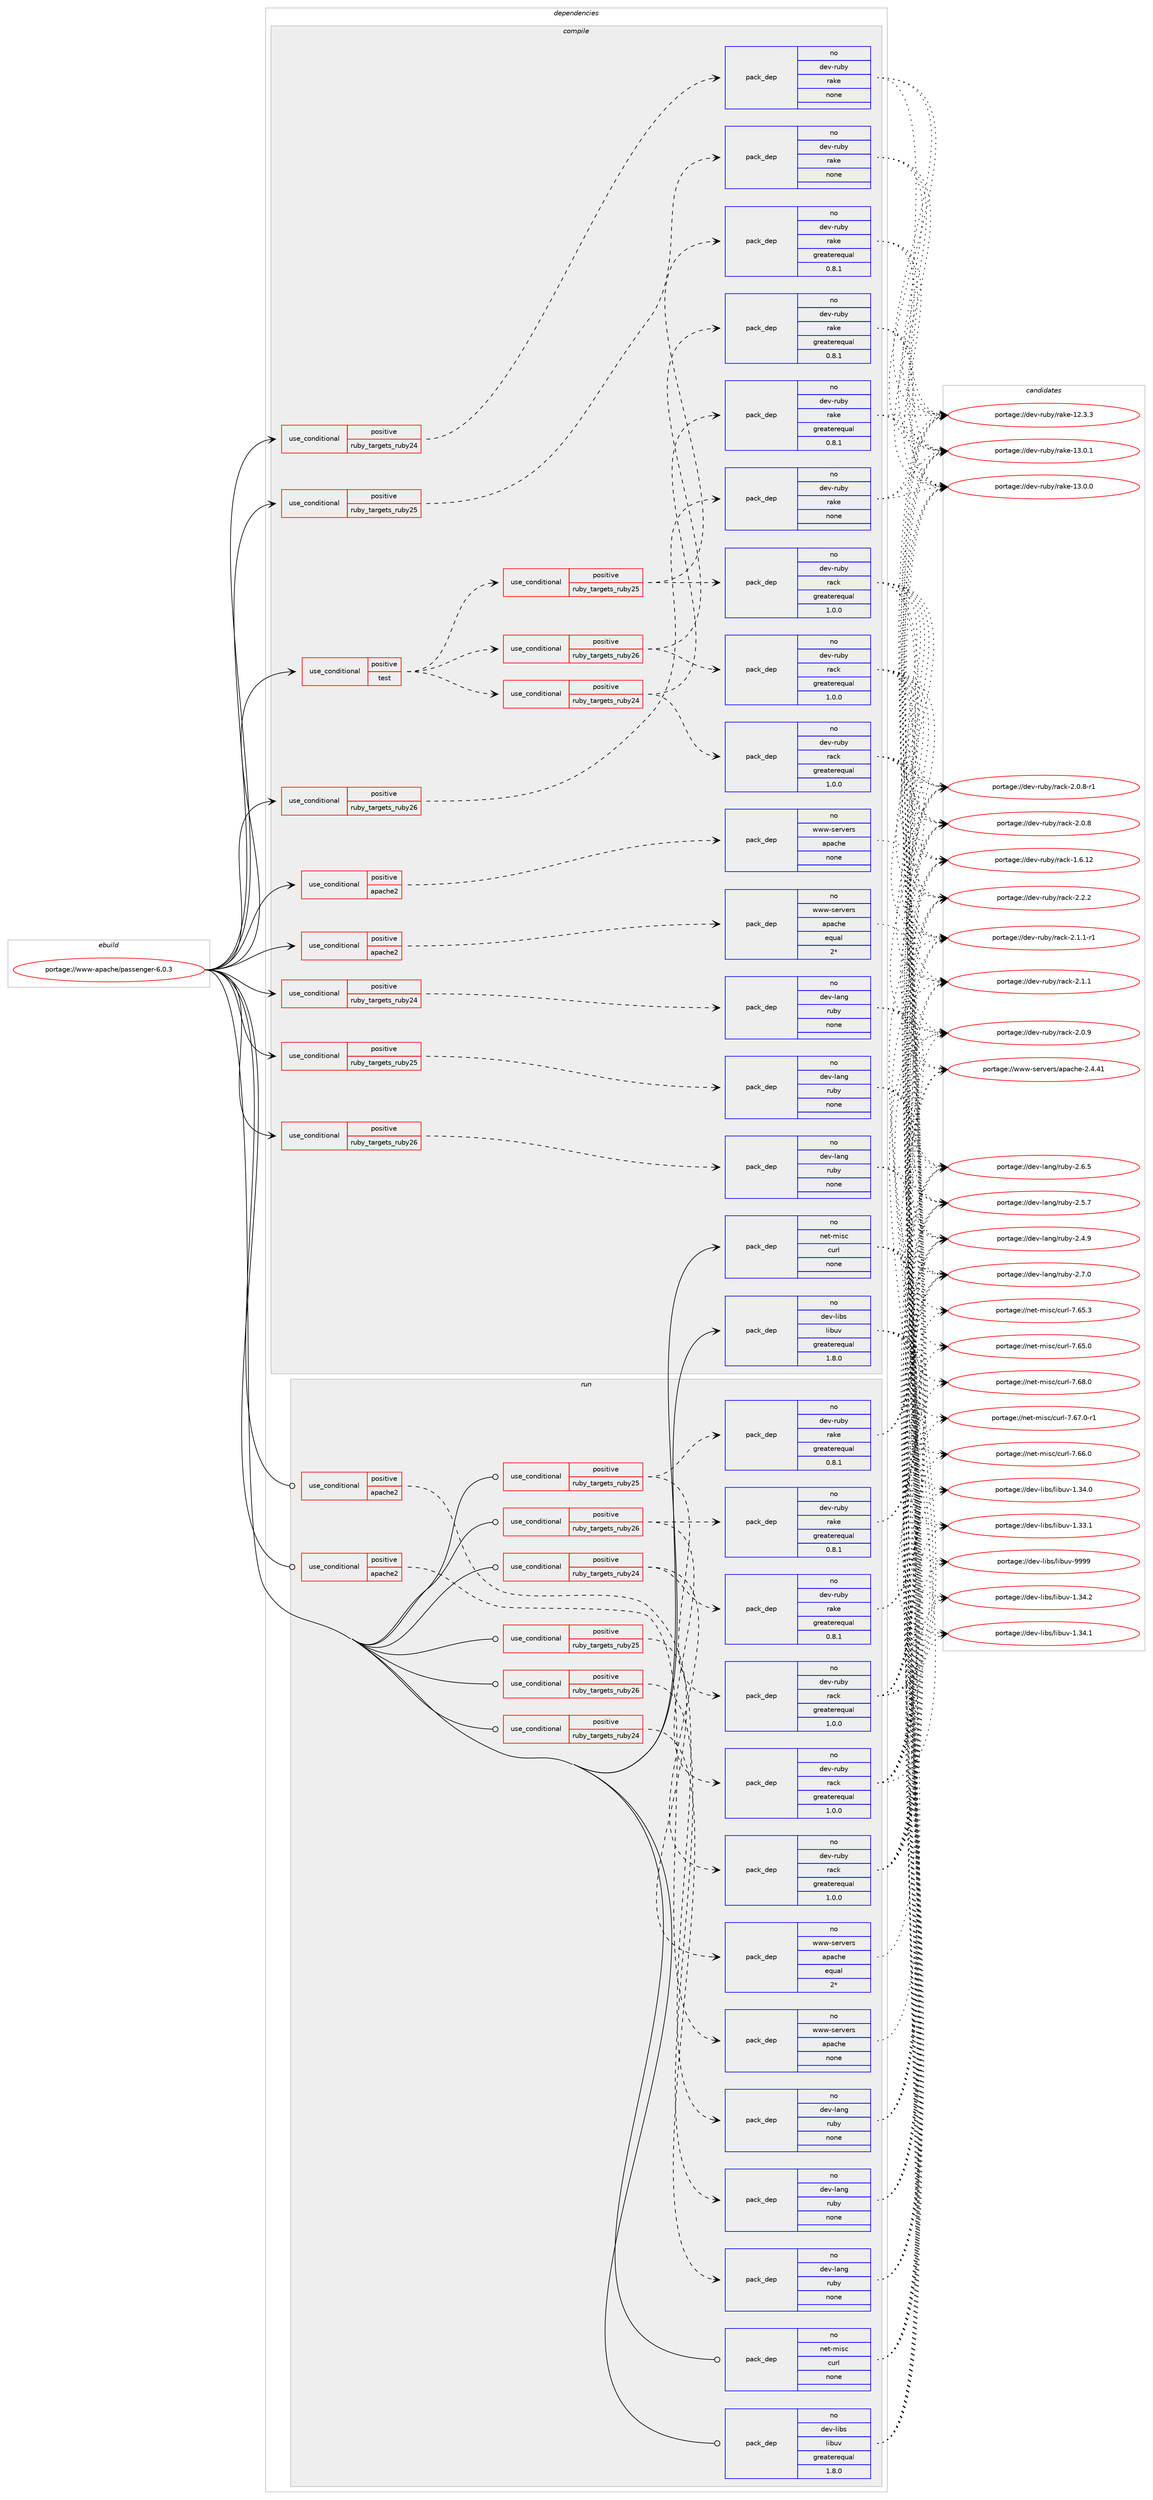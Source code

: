 digraph prolog {

# *************
# Graph options
# *************

newrank=true;
concentrate=true;
compound=true;
graph [rankdir=LR,fontname=Helvetica,fontsize=10,ranksep=1.5];#, ranksep=2.5, nodesep=0.2];
edge  [arrowhead=vee];
node  [fontname=Helvetica,fontsize=10];

# **********
# The ebuild
# **********

subgraph cluster_leftcol {
color=gray;
rank=same;
label=<<i>ebuild</i>>;
id [label="portage://www-apache/passenger-6.0.3", color=red, width=4, href="../www-apache/passenger-6.0.3.svg"];
}

# ****************
# The dependencies
# ****************

subgraph cluster_midcol {
color=gray;
label=<<i>dependencies</i>>;
subgraph cluster_compile {
fillcolor="#eeeeee";
style=filled;
label=<<i>compile</i>>;
subgraph cond6388 {
dependency35432 [label=<<TABLE BORDER="0" CELLBORDER="1" CELLSPACING="0" CELLPADDING="4"><TR><TD ROWSPAN="3" CELLPADDING="10">use_conditional</TD></TR><TR><TD>positive</TD></TR><TR><TD>apache2</TD></TR></TABLE>>, shape=none, color=red];
subgraph pack28385 {
dependency35433 [label=<<TABLE BORDER="0" CELLBORDER="1" CELLSPACING="0" CELLPADDING="4" WIDTH="220"><TR><TD ROWSPAN="6" CELLPADDING="30">pack_dep</TD></TR><TR><TD WIDTH="110">no</TD></TR><TR><TD>www-servers</TD></TR><TR><TD>apache</TD></TR><TR><TD>equal</TD></TR><TR><TD>2*</TD></TR></TABLE>>, shape=none, color=blue];
}
dependency35432:e -> dependency35433:w [weight=20,style="dashed",arrowhead="vee"];
}
id:e -> dependency35432:w [weight=20,style="solid",arrowhead="vee"];
subgraph cond6389 {
dependency35434 [label=<<TABLE BORDER="0" CELLBORDER="1" CELLSPACING="0" CELLPADDING="4"><TR><TD ROWSPAN="3" CELLPADDING="10">use_conditional</TD></TR><TR><TD>positive</TD></TR><TR><TD>apache2</TD></TR></TABLE>>, shape=none, color=red];
subgraph pack28386 {
dependency35435 [label=<<TABLE BORDER="0" CELLBORDER="1" CELLSPACING="0" CELLPADDING="4" WIDTH="220"><TR><TD ROWSPAN="6" CELLPADDING="30">pack_dep</TD></TR><TR><TD WIDTH="110">no</TD></TR><TR><TD>www-servers</TD></TR><TR><TD>apache</TD></TR><TR><TD>none</TD></TR><TR><TD></TD></TR></TABLE>>, shape=none, color=blue];
}
dependency35434:e -> dependency35435:w [weight=20,style="dashed",arrowhead="vee"];
}
id:e -> dependency35434:w [weight=20,style="solid",arrowhead="vee"];
subgraph cond6390 {
dependency35436 [label=<<TABLE BORDER="0" CELLBORDER="1" CELLSPACING="0" CELLPADDING="4"><TR><TD ROWSPAN="3" CELLPADDING="10">use_conditional</TD></TR><TR><TD>positive</TD></TR><TR><TD>ruby_targets_ruby24</TD></TR></TABLE>>, shape=none, color=red];
subgraph pack28387 {
dependency35437 [label=<<TABLE BORDER="0" CELLBORDER="1" CELLSPACING="0" CELLPADDING="4" WIDTH="220"><TR><TD ROWSPAN="6" CELLPADDING="30">pack_dep</TD></TR><TR><TD WIDTH="110">no</TD></TR><TR><TD>dev-lang</TD></TR><TR><TD>ruby</TD></TR><TR><TD>none</TD></TR><TR><TD></TD></TR></TABLE>>, shape=none, color=blue];
}
dependency35436:e -> dependency35437:w [weight=20,style="dashed",arrowhead="vee"];
}
id:e -> dependency35436:w [weight=20,style="solid",arrowhead="vee"];
subgraph cond6391 {
dependency35438 [label=<<TABLE BORDER="0" CELLBORDER="1" CELLSPACING="0" CELLPADDING="4"><TR><TD ROWSPAN="3" CELLPADDING="10">use_conditional</TD></TR><TR><TD>positive</TD></TR><TR><TD>ruby_targets_ruby24</TD></TR></TABLE>>, shape=none, color=red];
subgraph pack28388 {
dependency35439 [label=<<TABLE BORDER="0" CELLBORDER="1" CELLSPACING="0" CELLPADDING="4" WIDTH="220"><TR><TD ROWSPAN="6" CELLPADDING="30">pack_dep</TD></TR><TR><TD WIDTH="110">no</TD></TR><TR><TD>dev-ruby</TD></TR><TR><TD>rake</TD></TR><TR><TD>none</TD></TR><TR><TD></TD></TR></TABLE>>, shape=none, color=blue];
}
dependency35438:e -> dependency35439:w [weight=20,style="dashed",arrowhead="vee"];
}
id:e -> dependency35438:w [weight=20,style="solid",arrowhead="vee"];
subgraph cond6392 {
dependency35440 [label=<<TABLE BORDER="0" CELLBORDER="1" CELLSPACING="0" CELLPADDING="4"><TR><TD ROWSPAN="3" CELLPADDING="10">use_conditional</TD></TR><TR><TD>positive</TD></TR><TR><TD>ruby_targets_ruby25</TD></TR></TABLE>>, shape=none, color=red];
subgraph pack28389 {
dependency35441 [label=<<TABLE BORDER="0" CELLBORDER="1" CELLSPACING="0" CELLPADDING="4" WIDTH="220"><TR><TD ROWSPAN="6" CELLPADDING="30">pack_dep</TD></TR><TR><TD WIDTH="110">no</TD></TR><TR><TD>dev-lang</TD></TR><TR><TD>ruby</TD></TR><TR><TD>none</TD></TR><TR><TD></TD></TR></TABLE>>, shape=none, color=blue];
}
dependency35440:e -> dependency35441:w [weight=20,style="dashed",arrowhead="vee"];
}
id:e -> dependency35440:w [weight=20,style="solid",arrowhead="vee"];
subgraph cond6393 {
dependency35442 [label=<<TABLE BORDER="0" CELLBORDER="1" CELLSPACING="0" CELLPADDING="4"><TR><TD ROWSPAN="3" CELLPADDING="10">use_conditional</TD></TR><TR><TD>positive</TD></TR><TR><TD>ruby_targets_ruby25</TD></TR></TABLE>>, shape=none, color=red];
subgraph pack28390 {
dependency35443 [label=<<TABLE BORDER="0" CELLBORDER="1" CELLSPACING="0" CELLPADDING="4" WIDTH="220"><TR><TD ROWSPAN="6" CELLPADDING="30">pack_dep</TD></TR><TR><TD WIDTH="110">no</TD></TR><TR><TD>dev-ruby</TD></TR><TR><TD>rake</TD></TR><TR><TD>none</TD></TR><TR><TD></TD></TR></TABLE>>, shape=none, color=blue];
}
dependency35442:e -> dependency35443:w [weight=20,style="dashed",arrowhead="vee"];
}
id:e -> dependency35442:w [weight=20,style="solid",arrowhead="vee"];
subgraph cond6394 {
dependency35444 [label=<<TABLE BORDER="0" CELLBORDER="1" CELLSPACING="0" CELLPADDING="4"><TR><TD ROWSPAN="3" CELLPADDING="10">use_conditional</TD></TR><TR><TD>positive</TD></TR><TR><TD>ruby_targets_ruby26</TD></TR></TABLE>>, shape=none, color=red];
subgraph pack28391 {
dependency35445 [label=<<TABLE BORDER="0" CELLBORDER="1" CELLSPACING="0" CELLPADDING="4" WIDTH="220"><TR><TD ROWSPAN="6" CELLPADDING="30">pack_dep</TD></TR><TR><TD WIDTH="110">no</TD></TR><TR><TD>dev-lang</TD></TR><TR><TD>ruby</TD></TR><TR><TD>none</TD></TR><TR><TD></TD></TR></TABLE>>, shape=none, color=blue];
}
dependency35444:e -> dependency35445:w [weight=20,style="dashed",arrowhead="vee"];
}
id:e -> dependency35444:w [weight=20,style="solid",arrowhead="vee"];
subgraph cond6395 {
dependency35446 [label=<<TABLE BORDER="0" CELLBORDER="1" CELLSPACING="0" CELLPADDING="4"><TR><TD ROWSPAN="3" CELLPADDING="10">use_conditional</TD></TR><TR><TD>positive</TD></TR><TR><TD>ruby_targets_ruby26</TD></TR></TABLE>>, shape=none, color=red];
subgraph pack28392 {
dependency35447 [label=<<TABLE BORDER="0" CELLBORDER="1" CELLSPACING="0" CELLPADDING="4" WIDTH="220"><TR><TD ROWSPAN="6" CELLPADDING="30">pack_dep</TD></TR><TR><TD WIDTH="110">no</TD></TR><TR><TD>dev-ruby</TD></TR><TR><TD>rake</TD></TR><TR><TD>none</TD></TR><TR><TD></TD></TR></TABLE>>, shape=none, color=blue];
}
dependency35446:e -> dependency35447:w [weight=20,style="dashed",arrowhead="vee"];
}
id:e -> dependency35446:w [weight=20,style="solid",arrowhead="vee"];
subgraph cond6396 {
dependency35448 [label=<<TABLE BORDER="0" CELLBORDER="1" CELLSPACING="0" CELLPADDING="4"><TR><TD ROWSPAN="3" CELLPADDING="10">use_conditional</TD></TR><TR><TD>positive</TD></TR><TR><TD>test</TD></TR></TABLE>>, shape=none, color=red];
subgraph cond6397 {
dependency35449 [label=<<TABLE BORDER="0" CELLBORDER="1" CELLSPACING="0" CELLPADDING="4"><TR><TD ROWSPAN="3" CELLPADDING="10">use_conditional</TD></TR><TR><TD>positive</TD></TR><TR><TD>ruby_targets_ruby24</TD></TR></TABLE>>, shape=none, color=red];
subgraph pack28393 {
dependency35450 [label=<<TABLE BORDER="0" CELLBORDER="1" CELLSPACING="0" CELLPADDING="4" WIDTH="220"><TR><TD ROWSPAN="6" CELLPADDING="30">pack_dep</TD></TR><TR><TD WIDTH="110">no</TD></TR><TR><TD>dev-ruby</TD></TR><TR><TD>rack</TD></TR><TR><TD>greaterequal</TD></TR><TR><TD>1.0.0</TD></TR></TABLE>>, shape=none, color=blue];
}
dependency35449:e -> dependency35450:w [weight=20,style="dashed",arrowhead="vee"];
subgraph pack28394 {
dependency35451 [label=<<TABLE BORDER="0" CELLBORDER="1" CELLSPACING="0" CELLPADDING="4" WIDTH="220"><TR><TD ROWSPAN="6" CELLPADDING="30">pack_dep</TD></TR><TR><TD WIDTH="110">no</TD></TR><TR><TD>dev-ruby</TD></TR><TR><TD>rake</TD></TR><TR><TD>greaterequal</TD></TR><TR><TD>0.8.1</TD></TR></TABLE>>, shape=none, color=blue];
}
dependency35449:e -> dependency35451:w [weight=20,style="dashed",arrowhead="vee"];
}
dependency35448:e -> dependency35449:w [weight=20,style="dashed",arrowhead="vee"];
subgraph cond6398 {
dependency35452 [label=<<TABLE BORDER="0" CELLBORDER="1" CELLSPACING="0" CELLPADDING="4"><TR><TD ROWSPAN="3" CELLPADDING="10">use_conditional</TD></TR><TR><TD>positive</TD></TR><TR><TD>ruby_targets_ruby25</TD></TR></TABLE>>, shape=none, color=red];
subgraph pack28395 {
dependency35453 [label=<<TABLE BORDER="0" CELLBORDER="1" CELLSPACING="0" CELLPADDING="4" WIDTH="220"><TR><TD ROWSPAN="6" CELLPADDING="30">pack_dep</TD></TR><TR><TD WIDTH="110">no</TD></TR><TR><TD>dev-ruby</TD></TR><TR><TD>rack</TD></TR><TR><TD>greaterequal</TD></TR><TR><TD>1.0.0</TD></TR></TABLE>>, shape=none, color=blue];
}
dependency35452:e -> dependency35453:w [weight=20,style="dashed",arrowhead="vee"];
subgraph pack28396 {
dependency35454 [label=<<TABLE BORDER="0" CELLBORDER="1" CELLSPACING="0" CELLPADDING="4" WIDTH="220"><TR><TD ROWSPAN="6" CELLPADDING="30">pack_dep</TD></TR><TR><TD WIDTH="110">no</TD></TR><TR><TD>dev-ruby</TD></TR><TR><TD>rake</TD></TR><TR><TD>greaterequal</TD></TR><TR><TD>0.8.1</TD></TR></TABLE>>, shape=none, color=blue];
}
dependency35452:e -> dependency35454:w [weight=20,style="dashed",arrowhead="vee"];
}
dependency35448:e -> dependency35452:w [weight=20,style="dashed",arrowhead="vee"];
subgraph cond6399 {
dependency35455 [label=<<TABLE BORDER="0" CELLBORDER="1" CELLSPACING="0" CELLPADDING="4"><TR><TD ROWSPAN="3" CELLPADDING="10">use_conditional</TD></TR><TR><TD>positive</TD></TR><TR><TD>ruby_targets_ruby26</TD></TR></TABLE>>, shape=none, color=red];
subgraph pack28397 {
dependency35456 [label=<<TABLE BORDER="0" CELLBORDER="1" CELLSPACING="0" CELLPADDING="4" WIDTH="220"><TR><TD ROWSPAN="6" CELLPADDING="30">pack_dep</TD></TR><TR><TD WIDTH="110">no</TD></TR><TR><TD>dev-ruby</TD></TR><TR><TD>rack</TD></TR><TR><TD>greaterequal</TD></TR><TR><TD>1.0.0</TD></TR></TABLE>>, shape=none, color=blue];
}
dependency35455:e -> dependency35456:w [weight=20,style="dashed",arrowhead="vee"];
subgraph pack28398 {
dependency35457 [label=<<TABLE BORDER="0" CELLBORDER="1" CELLSPACING="0" CELLPADDING="4" WIDTH="220"><TR><TD ROWSPAN="6" CELLPADDING="30">pack_dep</TD></TR><TR><TD WIDTH="110">no</TD></TR><TR><TD>dev-ruby</TD></TR><TR><TD>rake</TD></TR><TR><TD>greaterequal</TD></TR><TR><TD>0.8.1</TD></TR></TABLE>>, shape=none, color=blue];
}
dependency35455:e -> dependency35457:w [weight=20,style="dashed",arrowhead="vee"];
}
dependency35448:e -> dependency35455:w [weight=20,style="dashed",arrowhead="vee"];
}
id:e -> dependency35448:w [weight=20,style="solid",arrowhead="vee"];
subgraph pack28399 {
dependency35458 [label=<<TABLE BORDER="0" CELLBORDER="1" CELLSPACING="0" CELLPADDING="4" WIDTH="220"><TR><TD ROWSPAN="6" CELLPADDING="30">pack_dep</TD></TR><TR><TD WIDTH="110">no</TD></TR><TR><TD>dev-libs</TD></TR><TR><TD>libuv</TD></TR><TR><TD>greaterequal</TD></TR><TR><TD>1.8.0</TD></TR></TABLE>>, shape=none, color=blue];
}
id:e -> dependency35458:w [weight=20,style="solid",arrowhead="vee"];
subgraph pack28400 {
dependency35459 [label=<<TABLE BORDER="0" CELLBORDER="1" CELLSPACING="0" CELLPADDING="4" WIDTH="220"><TR><TD ROWSPAN="6" CELLPADDING="30">pack_dep</TD></TR><TR><TD WIDTH="110">no</TD></TR><TR><TD>net-misc</TD></TR><TR><TD>curl</TD></TR><TR><TD>none</TD></TR><TR><TD></TD></TR></TABLE>>, shape=none, color=blue];
}
id:e -> dependency35459:w [weight=20,style="solid",arrowhead="vee"];
}
subgraph cluster_compileandrun {
fillcolor="#eeeeee";
style=filled;
label=<<i>compile and run</i>>;
}
subgraph cluster_run {
fillcolor="#eeeeee";
style=filled;
label=<<i>run</i>>;
subgraph cond6400 {
dependency35460 [label=<<TABLE BORDER="0" CELLBORDER="1" CELLSPACING="0" CELLPADDING="4"><TR><TD ROWSPAN="3" CELLPADDING="10">use_conditional</TD></TR><TR><TD>positive</TD></TR><TR><TD>apache2</TD></TR></TABLE>>, shape=none, color=red];
subgraph pack28401 {
dependency35461 [label=<<TABLE BORDER="0" CELLBORDER="1" CELLSPACING="0" CELLPADDING="4" WIDTH="220"><TR><TD ROWSPAN="6" CELLPADDING="30">pack_dep</TD></TR><TR><TD WIDTH="110">no</TD></TR><TR><TD>www-servers</TD></TR><TR><TD>apache</TD></TR><TR><TD>equal</TD></TR><TR><TD>2*</TD></TR></TABLE>>, shape=none, color=blue];
}
dependency35460:e -> dependency35461:w [weight=20,style="dashed",arrowhead="vee"];
}
id:e -> dependency35460:w [weight=20,style="solid",arrowhead="odot"];
subgraph cond6401 {
dependency35462 [label=<<TABLE BORDER="0" CELLBORDER="1" CELLSPACING="0" CELLPADDING="4"><TR><TD ROWSPAN="3" CELLPADDING="10">use_conditional</TD></TR><TR><TD>positive</TD></TR><TR><TD>apache2</TD></TR></TABLE>>, shape=none, color=red];
subgraph pack28402 {
dependency35463 [label=<<TABLE BORDER="0" CELLBORDER="1" CELLSPACING="0" CELLPADDING="4" WIDTH="220"><TR><TD ROWSPAN="6" CELLPADDING="30">pack_dep</TD></TR><TR><TD WIDTH="110">no</TD></TR><TR><TD>www-servers</TD></TR><TR><TD>apache</TD></TR><TR><TD>none</TD></TR><TR><TD></TD></TR></TABLE>>, shape=none, color=blue];
}
dependency35462:e -> dependency35463:w [weight=20,style="dashed",arrowhead="vee"];
}
id:e -> dependency35462:w [weight=20,style="solid",arrowhead="odot"];
subgraph cond6402 {
dependency35464 [label=<<TABLE BORDER="0" CELLBORDER="1" CELLSPACING="0" CELLPADDING="4"><TR><TD ROWSPAN="3" CELLPADDING="10">use_conditional</TD></TR><TR><TD>positive</TD></TR><TR><TD>ruby_targets_ruby24</TD></TR></TABLE>>, shape=none, color=red];
subgraph pack28403 {
dependency35465 [label=<<TABLE BORDER="0" CELLBORDER="1" CELLSPACING="0" CELLPADDING="4" WIDTH="220"><TR><TD ROWSPAN="6" CELLPADDING="30">pack_dep</TD></TR><TR><TD WIDTH="110">no</TD></TR><TR><TD>dev-lang</TD></TR><TR><TD>ruby</TD></TR><TR><TD>none</TD></TR><TR><TD></TD></TR></TABLE>>, shape=none, color=blue];
}
dependency35464:e -> dependency35465:w [weight=20,style="dashed",arrowhead="vee"];
}
id:e -> dependency35464:w [weight=20,style="solid",arrowhead="odot"];
subgraph cond6403 {
dependency35466 [label=<<TABLE BORDER="0" CELLBORDER="1" CELLSPACING="0" CELLPADDING="4"><TR><TD ROWSPAN="3" CELLPADDING="10">use_conditional</TD></TR><TR><TD>positive</TD></TR><TR><TD>ruby_targets_ruby24</TD></TR></TABLE>>, shape=none, color=red];
subgraph pack28404 {
dependency35467 [label=<<TABLE BORDER="0" CELLBORDER="1" CELLSPACING="0" CELLPADDING="4" WIDTH="220"><TR><TD ROWSPAN="6" CELLPADDING="30">pack_dep</TD></TR><TR><TD WIDTH="110">no</TD></TR><TR><TD>dev-ruby</TD></TR><TR><TD>rack</TD></TR><TR><TD>greaterequal</TD></TR><TR><TD>1.0.0</TD></TR></TABLE>>, shape=none, color=blue];
}
dependency35466:e -> dependency35467:w [weight=20,style="dashed",arrowhead="vee"];
subgraph pack28405 {
dependency35468 [label=<<TABLE BORDER="0" CELLBORDER="1" CELLSPACING="0" CELLPADDING="4" WIDTH="220"><TR><TD ROWSPAN="6" CELLPADDING="30">pack_dep</TD></TR><TR><TD WIDTH="110">no</TD></TR><TR><TD>dev-ruby</TD></TR><TR><TD>rake</TD></TR><TR><TD>greaterequal</TD></TR><TR><TD>0.8.1</TD></TR></TABLE>>, shape=none, color=blue];
}
dependency35466:e -> dependency35468:w [weight=20,style="dashed",arrowhead="vee"];
}
id:e -> dependency35466:w [weight=20,style="solid",arrowhead="odot"];
subgraph cond6404 {
dependency35469 [label=<<TABLE BORDER="0" CELLBORDER="1" CELLSPACING="0" CELLPADDING="4"><TR><TD ROWSPAN="3" CELLPADDING="10">use_conditional</TD></TR><TR><TD>positive</TD></TR><TR><TD>ruby_targets_ruby25</TD></TR></TABLE>>, shape=none, color=red];
subgraph pack28406 {
dependency35470 [label=<<TABLE BORDER="0" CELLBORDER="1" CELLSPACING="0" CELLPADDING="4" WIDTH="220"><TR><TD ROWSPAN="6" CELLPADDING="30">pack_dep</TD></TR><TR><TD WIDTH="110">no</TD></TR><TR><TD>dev-lang</TD></TR><TR><TD>ruby</TD></TR><TR><TD>none</TD></TR><TR><TD></TD></TR></TABLE>>, shape=none, color=blue];
}
dependency35469:e -> dependency35470:w [weight=20,style="dashed",arrowhead="vee"];
}
id:e -> dependency35469:w [weight=20,style="solid",arrowhead="odot"];
subgraph cond6405 {
dependency35471 [label=<<TABLE BORDER="0" CELLBORDER="1" CELLSPACING="0" CELLPADDING="4"><TR><TD ROWSPAN="3" CELLPADDING="10">use_conditional</TD></TR><TR><TD>positive</TD></TR><TR><TD>ruby_targets_ruby25</TD></TR></TABLE>>, shape=none, color=red];
subgraph pack28407 {
dependency35472 [label=<<TABLE BORDER="0" CELLBORDER="1" CELLSPACING="0" CELLPADDING="4" WIDTH="220"><TR><TD ROWSPAN="6" CELLPADDING="30">pack_dep</TD></TR><TR><TD WIDTH="110">no</TD></TR><TR><TD>dev-ruby</TD></TR><TR><TD>rack</TD></TR><TR><TD>greaterequal</TD></TR><TR><TD>1.0.0</TD></TR></TABLE>>, shape=none, color=blue];
}
dependency35471:e -> dependency35472:w [weight=20,style="dashed",arrowhead="vee"];
subgraph pack28408 {
dependency35473 [label=<<TABLE BORDER="0" CELLBORDER="1" CELLSPACING="0" CELLPADDING="4" WIDTH="220"><TR><TD ROWSPAN="6" CELLPADDING="30">pack_dep</TD></TR><TR><TD WIDTH="110">no</TD></TR><TR><TD>dev-ruby</TD></TR><TR><TD>rake</TD></TR><TR><TD>greaterequal</TD></TR><TR><TD>0.8.1</TD></TR></TABLE>>, shape=none, color=blue];
}
dependency35471:e -> dependency35473:w [weight=20,style="dashed",arrowhead="vee"];
}
id:e -> dependency35471:w [weight=20,style="solid",arrowhead="odot"];
subgraph cond6406 {
dependency35474 [label=<<TABLE BORDER="0" CELLBORDER="1" CELLSPACING="0" CELLPADDING="4"><TR><TD ROWSPAN="3" CELLPADDING="10">use_conditional</TD></TR><TR><TD>positive</TD></TR><TR><TD>ruby_targets_ruby26</TD></TR></TABLE>>, shape=none, color=red];
subgraph pack28409 {
dependency35475 [label=<<TABLE BORDER="0" CELLBORDER="1" CELLSPACING="0" CELLPADDING="4" WIDTH="220"><TR><TD ROWSPAN="6" CELLPADDING="30">pack_dep</TD></TR><TR><TD WIDTH="110">no</TD></TR><TR><TD>dev-lang</TD></TR><TR><TD>ruby</TD></TR><TR><TD>none</TD></TR><TR><TD></TD></TR></TABLE>>, shape=none, color=blue];
}
dependency35474:e -> dependency35475:w [weight=20,style="dashed",arrowhead="vee"];
}
id:e -> dependency35474:w [weight=20,style="solid",arrowhead="odot"];
subgraph cond6407 {
dependency35476 [label=<<TABLE BORDER="0" CELLBORDER="1" CELLSPACING="0" CELLPADDING="4"><TR><TD ROWSPAN="3" CELLPADDING="10">use_conditional</TD></TR><TR><TD>positive</TD></TR><TR><TD>ruby_targets_ruby26</TD></TR></TABLE>>, shape=none, color=red];
subgraph pack28410 {
dependency35477 [label=<<TABLE BORDER="0" CELLBORDER="1" CELLSPACING="0" CELLPADDING="4" WIDTH="220"><TR><TD ROWSPAN="6" CELLPADDING="30">pack_dep</TD></TR><TR><TD WIDTH="110">no</TD></TR><TR><TD>dev-ruby</TD></TR><TR><TD>rack</TD></TR><TR><TD>greaterequal</TD></TR><TR><TD>1.0.0</TD></TR></TABLE>>, shape=none, color=blue];
}
dependency35476:e -> dependency35477:w [weight=20,style="dashed",arrowhead="vee"];
subgraph pack28411 {
dependency35478 [label=<<TABLE BORDER="0" CELLBORDER="1" CELLSPACING="0" CELLPADDING="4" WIDTH="220"><TR><TD ROWSPAN="6" CELLPADDING="30">pack_dep</TD></TR><TR><TD WIDTH="110">no</TD></TR><TR><TD>dev-ruby</TD></TR><TR><TD>rake</TD></TR><TR><TD>greaterequal</TD></TR><TR><TD>0.8.1</TD></TR></TABLE>>, shape=none, color=blue];
}
dependency35476:e -> dependency35478:w [weight=20,style="dashed",arrowhead="vee"];
}
id:e -> dependency35476:w [weight=20,style="solid",arrowhead="odot"];
subgraph pack28412 {
dependency35479 [label=<<TABLE BORDER="0" CELLBORDER="1" CELLSPACING="0" CELLPADDING="4" WIDTH="220"><TR><TD ROWSPAN="6" CELLPADDING="30">pack_dep</TD></TR><TR><TD WIDTH="110">no</TD></TR><TR><TD>dev-libs</TD></TR><TR><TD>libuv</TD></TR><TR><TD>greaterequal</TD></TR><TR><TD>1.8.0</TD></TR></TABLE>>, shape=none, color=blue];
}
id:e -> dependency35479:w [weight=20,style="solid",arrowhead="odot"];
subgraph pack28413 {
dependency35480 [label=<<TABLE BORDER="0" CELLBORDER="1" CELLSPACING="0" CELLPADDING="4" WIDTH="220"><TR><TD ROWSPAN="6" CELLPADDING="30">pack_dep</TD></TR><TR><TD WIDTH="110">no</TD></TR><TR><TD>net-misc</TD></TR><TR><TD>curl</TD></TR><TR><TD>none</TD></TR><TR><TD></TD></TR></TABLE>>, shape=none, color=blue];
}
id:e -> dependency35480:w [weight=20,style="solid",arrowhead="odot"];
}
}

# **************
# The candidates
# **************

subgraph cluster_choices {
rank=same;
color=gray;
label=<<i>candidates</i>>;

subgraph choice28385 {
color=black;
nodesep=1;
choice119119119451151011141181011141154797112979910410145504652465249 [label="portage://www-servers/apache-2.4.41", color=red, width=4,href="../www-servers/apache-2.4.41.svg"];
dependency35433:e -> choice119119119451151011141181011141154797112979910410145504652465249:w [style=dotted,weight="100"];
}
subgraph choice28386 {
color=black;
nodesep=1;
choice119119119451151011141181011141154797112979910410145504652465249 [label="portage://www-servers/apache-2.4.41", color=red, width=4,href="../www-servers/apache-2.4.41.svg"];
dependency35435:e -> choice119119119451151011141181011141154797112979910410145504652465249:w [style=dotted,weight="100"];
}
subgraph choice28387 {
color=black;
nodesep=1;
choice10010111845108971101034711411798121455046554648 [label="portage://dev-lang/ruby-2.7.0", color=red, width=4,href="../dev-lang/ruby-2.7.0.svg"];
choice10010111845108971101034711411798121455046544653 [label="portage://dev-lang/ruby-2.6.5", color=red, width=4,href="../dev-lang/ruby-2.6.5.svg"];
choice10010111845108971101034711411798121455046534655 [label="portage://dev-lang/ruby-2.5.7", color=red, width=4,href="../dev-lang/ruby-2.5.7.svg"];
choice10010111845108971101034711411798121455046524657 [label="portage://dev-lang/ruby-2.4.9", color=red, width=4,href="../dev-lang/ruby-2.4.9.svg"];
dependency35437:e -> choice10010111845108971101034711411798121455046554648:w [style=dotted,weight="100"];
dependency35437:e -> choice10010111845108971101034711411798121455046544653:w [style=dotted,weight="100"];
dependency35437:e -> choice10010111845108971101034711411798121455046534655:w [style=dotted,weight="100"];
dependency35437:e -> choice10010111845108971101034711411798121455046524657:w [style=dotted,weight="100"];
}
subgraph choice28388 {
color=black;
nodesep=1;
choice1001011184511411798121471149710710145495146484649 [label="portage://dev-ruby/rake-13.0.1", color=red, width=4,href="../dev-ruby/rake-13.0.1.svg"];
choice1001011184511411798121471149710710145495146484648 [label="portage://dev-ruby/rake-13.0.0", color=red, width=4,href="../dev-ruby/rake-13.0.0.svg"];
choice1001011184511411798121471149710710145495046514651 [label="portage://dev-ruby/rake-12.3.3", color=red, width=4,href="../dev-ruby/rake-12.3.3.svg"];
dependency35439:e -> choice1001011184511411798121471149710710145495146484649:w [style=dotted,weight="100"];
dependency35439:e -> choice1001011184511411798121471149710710145495146484648:w [style=dotted,weight="100"];
dependency35439:e -> choice1001011184511411798121471149710710145495046514651:w [style=dotted,weight="100"];
}
subgraph choice28389 {
color=black;
nodesep=1;
choice10010111845108971101034711411798121455046554648 [label="portage://dev-lang/ruby-2.7.0", color=red, width=4,href="../dev-lang/ruby-2.7.0.svg"];
choice10010111845108971101034711411798121455046544653 [label="portage://dev-lang/ruby-2.6.5", color=red, width=4,href="../dev-lang/ruby-2.6.5.svg"];
choice10010111845108971101034711411798121455046534655 [label="portage://dev-lang/ruby-2.5.7", color=red, width=4,href="../dev-lang/ruby-2.5.7.svg"];
choice10010111845108971101034711411798121455046524657 [label="portage://dev-lang/ruby-2.4.9", color=red, width=4,href="../dev-lang/ruby-2.4.9.svg"];
dependency35441:e -> choice10010111845108971101034711411798121455046554648:w [style=dotted,weight="100"];
dependency35441:e -> choice10010111845108971101034711411798121455046544653:w [style=dotted,weight="100"];
dependency35441:e -> choice10010111845108971101034711411798121455046534655:w [style=dotted,weight="100"];
dependency35441:e -> choice10010111845108971101034711411798121455046524657:w [style=dotted,weight="100"];
}
subgraph choice28390 {
color=black;
nodesep=1;
choice1001011184511411798121471149710710145495146484649 [label="portage://dev-ruby/rake-13.0.1", color=red, width=4,href="../dev-ruby/rake-13.0.1.svg"];
choice1001011184511411798121471149710710145495146484648 [label="portage://dev-ruby/rake-13.0.0", color=red, width=4,href="../dev-ruby/rake-13.0.0.svg"];
choice1001011184511411798121471149710710145495046514651 [label="portage://dev-ruby/rake-12.3.3", color=red, width=4,href="../dev-ruby/rake-12.3.3.svg"];
dependency35443:e -> choice1001011184511411798121471149710710145495146484649:w [style=dotted,weight="100"];
dependency35443:e -> choice1001011184511411798121471149710710145495146484648:w [style=dotted,weight="100"];
dependency35443:e -> choice1001011184511411798121471149710710145495046514651:w [style=dotted,weight="100"];
}
subgraph choice28391 {
color=black;
nodesep=1;
choice10010111845108971101034711411798121455046554648 [label="portage://dev-lang/ruby-2.7.0", color=red, width=4,href="../dev-lang/ruby-2.7.0.svg"];
choice10010111845108971101034711411798121455046544653 [label="portage://dev-lang/ruby-2.6.5", color=red, width=4,href="../dev-lang/ruby-2.6.5.svg"];
choice10010111845108971101034711411798121455046534655 [label="portage://dev-lang/ruby-2.5.7", color=red, width=4,href="../dev-lang/ruby-2.5.7.svg"];
choice10010111845108971101034711411798121455046524657 [label="portage://dev-lang/ruby-2.4.9", color=red, width=4,href="../dev-lang/ruby-2.4.9.svg"];
dependency35445:e -> choice10010111845108971101034711411798121455046554648:w [style=dotted,weight="100"];
dependency35445:e -> choice10010111845108971101034711411798121455046544653:w [style=dotted,weight="100"];
dependency35445:e -> choice10010111845108971101034711411798121455046534655:w [style=dotted,weight="100"];
dependency35445:e -> choice10010111845108971101034711411798121455046524657:w [style=dotted,weight="100"];
}
subgraph choice28392 {
color=black;
nodesep=1;
choice1001011184511411798121471149710710145495146484649 [label="portage://dev-ruby/rake-13.0.1", color=red, width=4,href="../dev-ruby/rake-13.0.1.svg"];
choice1001011184511411798121471149710710145495146484648 [label="portage://dev-ruby/rake-13.0.0", color=red, width=4,href="../dev-ruby/rake-13.0.0.svg"];
choice1001011184511411798121471149710710145495046514651 [label="portage://dev-ruby/rake-12.3.3", color=red, width=4,href="../dev-ruby/rake-12.3.3.svg"];
dependency35447:e -> choice1001011184511411798121471149710710145495146484649:w [style=dotted,weight="100"];
dependency35447:e -> choice1001011184511411798121471149710710145495146484648:w [style=dotted,weight="100"];
dependency35447:e -> choice1001011184511411798121471149710710145495046514651:w [style=dotted,weight="100"];
}
subgraph choice28393 {
color=black;
nodesep=1;
choice1001011184511411798121471149799107455046504650 [label="portage://dev-ruby/rack-2.2.2", color=red, width=4,href="../dev-ruby/rack-2.2.2.svg"];
choice10010111845114117981214711497991074550464946494511449 [label="portage://dev-ruby/rack-2.1.1-r1", color=red, width=4,href="../dev-ruby/rack-2.1.1-r1.svg"];
choice1001011184511411798121471149799107455046494649 [label="portage://dev-ruby/rack-2.1.1", color=red, width=4,href="../dev-ruby/rack-2.1.1.svg"];
choice1001011184511411798121471149799107455046484657 [label="portage://dev-ruby/rack-2.0.9", color=red, width=4,href="../dev-ruby/rack-2.0.9.svg"];
choice10010111845114117981214711497991074550464846564511449 [label="portage://dev-ruby/rack-2.0.8-r1", color=red, width=4,href="../dev-ruby/rack-2.0.8-r1.svg"];
choice1001011184511411798121471149799107455046484656 [label="portage://dev-ruby/rack-2.0.8", color=red, width=4,href="../dev-ruby/rack-2.0.8.svg"];
choice100101118451141179812147114979910745494654464950 [label="portage://dev-ruby/rack-1.6.12", color=red, width=4,href="../dev-ruby/rack-1.6.12.svg"];
dependency35450:e -> choice1001011184511411798121471149799107455046504650:w [style=dotted,weight="100"];
dependency35450:e -> choice10010111845114117981214711497991074550464946494511449:w [style=dotted,weight="100"];
dependency35450:e -> choice1001011184511411798121471149799107455046494649:w [style=dotted,weight="100"];
dependency35450:e -> choice1001011184511411798121471149799107455046484657:w [style=dotted,weight="100"];
dependency35450:e -> choice10010111845114117981214711497991074550464846564511449:w [style=dotted,weight="100"];
dependency35450:e -> choice1001011184511411798121471149799107455046484656:w [style=dotted,weight="100"];
dependency35450:e -> choice100101118451141179812147114979910745494654464950:w [style=dotted,weight="100"];
}
subgraph choice28394 {
color=black;
nodesep=1;
choice1001011184511411798121471149710710145495146484649 [label="portage://dev-ruby/rake-13.0.1", color=red, width=4,href="../dev-ruby/rake-13.0.1.svg"];
choice1001011184511411798121471149710710145495146484648 [label="portage://dev-ruby/rake-13.0.0", color=red, width=4,href="../dev-ruby/rake-13.0.0.svg"];
choice1001011184511411798121471149710710145495046514651 [label="portage://dev-ruby/rake-12.3.3", color=red, width=4,href="../dev-ruby/rake-12.3.3.svg"];
dependency35451:e -> choice1001011184511411798121471149710710145495146484649:w [style=dotted,weight="100"];
dependency35451:e -> choice1001011184511411798121471149710710145495146484648:w [style=dotted,weight="100"];
dependency35451:e -> choice1001011184511411798121471149710710145495046514651:w [style=dotted,weight="100"];
}
subgraph choice28395 {
color=black;
nodesep=1;
choice1001011184511411798121471149799107455046504650 [label="portage://dev-ruby/rack-2.2.2", color=red, width=4,href="../dev-ruby/rack-2.2.2.svg"];
choice10010111845114117981214711497991074550464946494511449 [label="portage://dev-ruby/rack-2.1.1-r1", color=red, width=4,href="../dev-ruby/rack-2.1.1-r1.svg"];
choice1001011184511411798121471149799107455046494649 [label="portage://dev-ruby/rack-2.1.1", color=red, width=4,href="../dev-ruby/rack-2.1.1.svg"];
choice1001011184511411798121471149799107455046484657 [label="portage://dev-ruby/rack-2.0.9", color=red, width=4,href="../dev-ruby/rack-2.0.9.svg"];
choice10010111845114117981214711497991074550464846564511449 [label="portage://dev-ruby/rack-2.0.8-r1", color=red, width=4,href="../dev-ruby/rack-2.0.8-r1.svg"];
choice1001011184511411798121471149799107455046484656 [label="portage://dev-ruby/rack-2.0.8", color=red, width=4,href="../dev-ruby/rack-2.0.8.svg"];
choice100101118451141179812147114979910745494654464950 [label="portage://dev-ruby/rack-1.6.12", color=red, width=4,href="../dev-ruby/rack-1.6.12.svg"];
dependency35453:e -> choice1001011184511411798121471149799107455046504650:w [style=dotted,weight="100"];
dependency35453:e -> choice10010111845114117981214711497991074550464946494511449:w [style=dotted,weight="100"];
dependency35453:e -> choice1001011184511411798121471149799107455046494649:w [style=dotted,weight="100"];
dependency35453:e -> choice1001011184511411798121471149799107455046484657:w [style=dotted,weight="100"];
dependency35453:e -> choice10010111845114117981214711497991074550464846564511449:w [style=dotted,weight="100"];
dependency35453:e -> choice1001011184511411798121471149799107455046484656:w [style=dotted,weight="100"];
dependency35453:e -> choice100101118451141179812147114979910745494654464950:w [style=dotted,weight="100"];
}
subgraph choice28396 {
color=black;
nodesep=1;
choice1001011184511411798121471149710710145495146484649 [label="portage://dev-ruby/rake-13.0.1", color=red, width=4,href="../dev-ruby/rake-13.0.1.svg"];
choice1001011184511411798121471149710710145495146484648 [label="portage://dev-ruby/rake-13.0.0", color=red, width=4,href="../dev-ruby/rake-13.0.0.svg"];
choice1001011184511411798121471149710710145495046514651 [label="portage://dev-ruby/rake-12.3.3", color=red, width=4,href="../dev-ruby/rake-12.3.3.svg"];
dependency35454:e -> choice1001011184511411798121471149710710145495146484649:w [style=dotted,weight="100"];
dependency35454:e -> choice1001011184511411798121471149710710145495146484648:w [style=dotted,weight="100"];
dependency35454:e -> choice1001011184511411798121471149710710145495046514651:w [style=dotted,weight="100"];
}
subgraph choice28397 {
color=black;
nodesep=1;
choice1001011184511411798121471149799107455046504650 [label="portage://dev-ruby/rack-2.2.2", color=red, width=4,href="../dev-ruby/rack-2.2.2.svg"];
choice10010111845114117981214711497991074550464946494511449 [label="portage://dev-ruby/rack-2.1.1-r1", color=red, width=4,href="../dev-ruby/rack-2.1.1-r1.svg"];
choice1001011184511411798121471149799107455046494649 [label="portage://dev-ruby/rack-2.1.1", color=red, width=4,href="../dev-ruby/rack-2.1.1.svg"];
choice1001011184511411798121471149799107455046484657 [label="portage://dev-ruby/rack-2.0.9", color=red, width=4,href="../dev-ruby/rack-2.0.9.svg"];
choice10010111845114117981214711497991074550464846564511449 [label="portage://dev-ruby/rack-2.0.8-r1", color=red, width=4,href="../dev-ruby/rack-2.0.8-r1.svg"];
choice1001011184511411798121471149799107455046484656 [label="portage://dev-ruby/rack-2.0.8", color=red, width=4,href="../dev-ruby/rack-2.0.8.svg"];
choice100101118451141179812147114979910745494654464950 [label="portage://dev-ruby/rack-1.6.12", color=red, width=4,href="../dev-ruby/rack-1.6.12.svg"];
dependency35456:e -> choice1001011184511411798121471149799107455046504650:w [style=dotted,weight="100"];
dependency35456:e -> choice10010111845114117981214711497991074550464946494511449:w [style=dotted,weight="100"];
dependency35456:e -> choice1001011184511411798121471149799107455046494649:w [style=dotted,weight="100"];
dependency35456:e -> choice1001011184511411798121471149799107455046484657:w [style=dotted,weight="100"];
dependency35456:e -> choice10010111845114117981214711497991074550464846564511449:w [style=dotted,weight="100"];
dependency35456:e -> choice1001011184511411798121471149799107455046484656:w [style=dotted,weight="100"];
dependency35456:e -> choice100101118451141179812147114979910745494654464950:w [style=dotted,weight="100"];
}
subgraph choice28398 {
color=black;
nodesep=1;
choice1001011184511411798121471149710710145495146484649 [label="portage://dev-ruby/rake-13.0.1", color=red, width=4,href="../dev-ruby/rake-13.0.1.svg"];
choice1001011184511411798121471149710710145495146484648 [label="portage://dev-ruby/rake-13.0.0", color=red, width=4,href="../dev-ruby/rake-13.0.0.svg"];
choice1001011184511411798121471149710710145495046514651 [label="portage://dev-ruby/rake-12.3.3", color=red, width=4,href="../dev-ruby/rake-12.3.3.svg"];
dependency35457:e -> choice1001011184511411798121471149710710145495146484649:w [style=dotted,weight="100"];
dependency35457:e -> choice1001011184511411798121471149710710145495146484648:w [style=dotted,weight="100"];
dependency35457:e -> choice1001011184511411798121471149710710145495046514651:w [style=dotted,weight="100"];
}
subgraph choice28399 {
color=black;
nodesep=1;
choice100101118451081059811547108105981171184557575757 [label="portage://dev-libs/libuv-9999", color=red, width=4,href="../dev-libs/libuv-9999.svg"];
choice1001011184510810598115471081059811711845494651524650 [label="portage://dev-libs/libuv-1.34.2", color=red, width=4,href="../dev-libs/libuv-1.34.2.svg"];
choice1001011184510810598115471081059811711845494651524649 [label="portage://dev-libs/libuv-1.34.1", color=red, width=4,href="../dev-libs/libuv-1.34.1.svg"];
choice1001011184510810598115471081059811711845494651524648 [label="portage://dev-libs/libuv-1.34.0", color=red, width=4,href="../dev-libs/libuv-1.34.0.svg"];
choice1001011184510810598115471081059811711845494651514649 [label="portage://dev-libs/libuv-1.33.1", color=red, width=4,href="../dev-libs/libuv-1.33.1.svg"];
dependency35458:e -> choice100101118451081059811547108105981171184557575757:w [style=dotted,weight="100"];
dependency35458:e -> choice1001011184510810598115471081059811711845494651524650:w [style=dotted,weight="100"];
dependency35458:e -> choice1001011184510810598115471081059811711845494651524649:w [style=dotted,weight="100"];
dependency35458:e -> choice1001011184510810598115471081059811711845494651524648:w [style=dotted,weight="100"];
dependency35458:e -> choice1001011184510810598115471081059811711845494651514649:w [style=dotted,weight="100"];
}
subgraph choice28400 {
color=black;
nodesep=1;
choice1101011164510910511599479911711410845554654564648 [label="portage://net-misc/curl-7.68.0", color=red, width=4,href="../net-misc/curl-7.68.0.svg"];
choice11010111645109105115994799117114108455546545546484511449 [label="portage://net-misc/curl-7.67.0-r1", color=red, width=4,href="../net-misc/curl-7.67.0-r1.svg"];
choice1101011164510910511599479911711410845554654544648 [label="portage://net-misc/curl-7.66.0", color=red, width=4,href="../net-misc/curl-7.66.0.svg"];
choice1101011164510910511599479911711410845554654534651 [label="portage://net-misc/curl-7.65.3", color=red, width=4,href="../net-misc/curl-7.65.3.svg"];
choice1101011164510910511599479911711410845554654534648 [label="portage://net-misc/curl-7.65.0", color=red, width=4,href="../net-misc/curl-7.65.0.svg"];
dependency35459:e -> choice1101011164510910511599479911711410845554654564648:w [style=dotted,weight="100"];
dependency35459:e -> choice11010111645109105115994799117114108455546545546484511449:w [style=dotted,weight="100"];
dependency35459:e -> choice1101011164510910511599479911711410845554654544648:w [style=dotted,weight="100"];
dependency35459:e -> choice1101011164510910511599479911711410845554654534651:w [style=dotted,weight="100"];
dependency35459:e -> choice1101011164510910511599479911711410845554654534648:w [style=dotted,weight="100"];
}
subgraph choice28401 {
color=black;
nodesep=1;
choice119119119451151011141181011141154797112979910410145504652465249 [label="portage://www-servers/apache-2.4.41", color=red, width=4,href="../www-servers/apache-2.4.41.svg"];
dependency35461:e -> choice119119119451151011141181011141154797112979910410145504652465249:w [style=dotted,weight="100"];
}
subgraph choice28402 {
color=black;
nodesep=1;
choice119119119451151011141181011141154797112979910410145504652465249 [label="portage://www-servers/apache-2.4.41", color=red, width=4,href="../www-servers/apache-2.4.41.svg"];
dependency35463:e -> choice119119119451151011141181011141154797112979910410145504652465249:w [style=dotted,weight="100"];
}
subgraph choice28403 {
color=black;
nodesep=1;
choice10010111845108971101034711411798121455046554648 [label="portage://dev-lang/ruby-2.7.0", color=red, width=4,href="../dev-lang/ruby-2.7.0.svg"];
choice10010111845108971101034711411798121455046544653 [label="portage://dev-lang/ruby-2.6.5", color=red, width=4,href="../dev-lang/ruby-2.6.5.svg"];
choice10010111845108971101034711411798121455046534655 [label="portage://dev-lang/ruby-2.5.7", color=red, width=4,href="../dev-lang/ruby-2.5.7.svg"];
choice10010111845108971101034711411798121455046524657 [label="portage://dev-lang/ruby-2.4.9", color=red, width=4,href="../dev-lang/ruby-2.4.9.svg"];
dependency35465:e -> choice10010111845108971101034711411798121455046554648:w [style=dotted,weight="100"];
dependency35465:e -> choice10010111845108971101034711411798121455046544653:w [style=dotted,weight="100"];
dependency35465:e -> choice10010111845108971101034711411798121455046534655:w [style=dotted,weight="100"];
dependency35465:e -> choice10010111845108971101034711411798121455046524657:w [style=dotted,weight="100"];
}
subgraph choice28404 {
color=black;
nodesep=1;
choice1001011184511411798121471149799107455046504650 [label="portage://dev-ruby/rack-2.2.2", color=red, width=4,href="../dev-ruby/rack-2.2.2.svg"];
choice10010111845114117981214711497991074550464946494511449 [label="portage://dev-ruby/rack-2.1.1-r1", color=red, width=4,href="../dev-ruby/rack-2.1.1-r1.svg"];
choice1001011184511411798121471149799107455046494649 [label="portage://dev-ruby/rack-2.1.1", color=red, width=4,href="../dev-ruby/rack-2.1.1.svg"];
choice1001011184511411798121471149799107455046484657 [label="portage://dev-ruby/rack-2.0.9", color=red, width=4,href="../dev-ruby/rack-2.0.9.svg"];
choice10010111845114117981214711497991074550464846564511449 [label="portage://dev-ruby/rack-2.0.8-r1", color=red, width=4,href="../dev-ruby/rack-2.0.8-r1.svg"];
choice1001011184511411798121471149799107455046484656 [label="portage://dev-ruby/rack-2.0.8", color=red, width=4,href="../dev-ruby/rack-2.0.8.svg"];
choice100101118451141179812147114979910745494654464950 [label="portage://dev-ruby/rack-1.6.12", color=red, width=4,href="../dev-ruby/rack-1.6.12.svg"];
dependency35467:e -> choice1001011184511411798121471149799107455046504650:w [style=dotted,weight="100"];
dependency35467:e -> choice10010111845114117981214711497991074550464946494511449:w [style=dotted,weight="100"];
dependency35467:e -> choice1001011184511411798121471149799107455046494649:w [style=dotted,weight="100"];
dependency35467:e -> choice1001011184511411798121471149799107455046484657:w [style=dotted,weight="100"];
dependency35467:e -> choice10010111845114117981214711497991074550464846564511449:w [style=dotted,weight="100"];
dependency35467:e -> choice1001011184511411798121471149799107455046484656:w [style=dotted,weight="100"];
dependency35467:e -> choice100101118451141179812147114979910745494654464950:w [style=dotted,weight="100"];
}
subgraph choice28405 {
color=black;
nodesep=1;
choice1001011184511411798121471149710710145495146484649 [label="portage://dev-ruby/rake-13.0.1", color=red, width=4,href="../dev-ruby/rake-13.0.1.svg"];
choice1001011184511411798121471149710710145495146484648 [label="portage://dev-ruby/rake-13.0.0", color=red, width=4,href="../dev-ruby/rake-13.0.0.svg"];
choice1001011184511411798121471149710710145495046514651 [label="portage://dev-ruby/rake-12.3.3", color=red, width=4,href="../dev-ruby/rake-12.3.3.svg"];
dependency35468:e -> choice1001011184511411798121471149710710145495146484649:w [style=dotted,weight="100"];
dependency35468:e -> choice1001011184511411798121471149710710145495146484648:w [style=dotted,weight="100"];
dependency35468:e -> choice1001011184511411798121471149710710145495046514651:w [style=dotted,weight="100"];
}
subgraph choice28406 {
color=black;
nodesep=1;
choice10010111845108971101034711411798121455046554648 [label="portage://dev-lang/ruby-2.7.0", color=red, width=4,href="../dev-lang/ruby-2.7.0.svg"];
choice10010111845108971101034711411798121455046544653 [label="portage://dev-lang/ruby-2.6.5", color=red, width=4,href="../dev-lang/ruby-2.6.5.svg"];
choice10010111845108971101034711411798121455046534655 [label="portage://dev-lang/ruby-2.5.7", color=red, width=4,href="../dev-lang/ruby-2.5.7.svg"];
choice10010111845108971101034711411798121455046524657 [label="portage://dev-lang/ruby-2.4.9", color=red, width=4,href="../dev-lang/ruby-2.4.9.svg"];
dependency35470:e -> choice10010111845108971101034711411798121455046554648:w [style=dotted,weight="100"];
dependency35470:e -> choice10010111845108971101034711411798121455046544653:w [style=dotted,weight="100"];
dependency35470:e -> choice10010111845108971101034711411798121455046534655:w [style=dotted,weight="100"];
dependency35470:e -> choice10010111845108971101034711411798121455046524657:w [style=dotted,weight="100"];
}
subgraph choice28407 {
color=black;
nodesep=1;
choice1001011184511411798121471149799107455046504650 [label="portage://dev-ruby/rack-2.2.2", color=red, width=4,href="../dev-ruby/rack-2.2.2.svg"];
choice10010111845114117981214711497991074550464946494511449 [label="portage://dev-ruby/rack-2.1.1-r1", color=red, width=4,href="../dev-ruby/rack-2.1.1-r1.svg"];
choice1001011184511411798121471149799107455046494649 [label="portage://dev-ruby/rack-2.1.1", color=red, width=4,href="../dev-ruby/rack-2.1.1.svg"];
choice1001011184511411798121471149799107455046484657 [label="portage://dev-ruby/rack-2.0.9", color=red, width=4,href="../dev-ruby/rack-2.0.9.svg"];
choice10010111845114117981214711497991074550464846564511449 [label="portage://dev-ruby/rack-2.0.8-r1", color=red, width=4,href="../dev-ruby/rack-2.0.8-r1.svg"];
choice1001011184511411798121471149799107455046484656 [label="portage://dev-ruby/rack-2.0.8", color=red, width=4,href="../dev-ruby/rack-2.0.8.svg"];
choice100101118451141179812147114979910745494654464950 [label="portage://dev-ruby/rack-1.6.12", color=red, width=4,href="../dev-ruby/rack-1.6.12.svg"];
dependency35472:e -> choice1001011184511411798121471149799107455046504650:w [style=dotted,weight="100"];
dependency35472:e -> choice10010111845114117981214711497991074550464946494511449:w [style=dotted,weight="100"];
dependency35472:e -> choice1001011184511411798121471149799107455046494649:w [style=dotted,weight="100"];
dependency35472:e -> choice1001011184511411798121471149799107455046484657:w [style=dotted,weight="100"];
dependency35472:e -> choice10010111845114117981214711497991074550464846564511449:w [style=dotted,weight="100"];
dependency35472:e -> choice1001011184511411798121471149799107455046484656:w [style=dotted,weight="100"];
dependency35472:e -> choice100101118451141179812147114979910745494654464950:w [style=dotted,weight="100"];
}
subgraph choice28408 {
color=black;
nodesep=1;
choice1001011184511411798121471149710710145495146484649 [label="portage://dev-ruby/rake-13.0.1", color=red, width=4,href="../dev-ruby/rake-13.0.1.svg"];
choice1001011184511411798121471149710710145495146484648 [label="portage://dev-ruby/rake-13.0.0", color=red, width=4,href="../dev-ruby/rake-13.0.0.svg"];
choice1001011184511411798121471149710710145495046514651 [label="portage://dev-ruby/rake-12.3.3", color=red, width=4,href="../dev-ruby/rake-12.3.3.svg"];
dependency35473:e -> choice1001011184511411798121471149710710145495146484649:w [style=dotted,weight="100"];
dependency35473:e -> choice1001011184511411798121471149710710145495146484648:w [style=dotted,weight="100"];
dependency35473:e -> choice1001011184511411798121471149710710145495046514651:w [style=dotted,weight="100"];
}
subgraph choice28409 {
color=black;
nodesep=1;
choice10010111845108971101034711411798121455046554648 [label="portage://dev-lang/ruby-2.7.0", color=red, width=4,href="../dev-lang/ruby-2.7.0.svg"];
choice10010111845108971101034711411798121455046544653 [label="portage://dev-lang/ruby-2.6.5", color=red, width=4,href="../dev-lang/ruby-2.6.5.svg"];
choice10010111845108971101034711411798121455046534655 [label="portage://dev-lang/ruby-2.5.7", color=red, width=4,href="../dev-lang/ruby-2.5.7.svg"];
choice10010111845108971101034711411798121455046524657 [label="portage://dev-lang/ruby-2.4.9", color=red, width=4,href="../dev-lang/ruby-2.4.9.svg"];
dependency35475:e -> choice10010111845108971101034711411798121455046554648:w [style=dotted,weight="100"];
dependency35475:e -> choice10010111845108971101034711411798121455046544653:w [style=dotted,weight="100"];
dependency35475:e -> choice10010111845108971101034711411798121455046534655:w [style=dotted,weight="100"];
dependency35475:e -> choice10010111845108971101034711411798121455046524657:w [style=dotted,weight="100"];
}
subgraph choice28410 {
color=black;
nodesep=1;
choice1001011184511411798121471149799107455046504650 [label="portage://dev-ruby/rack-2.2.2", color=red, width=4,href="../dev-ruby/rack-2.2.2.svg"];
choice10010111845114117981214711497991074550464946494511449 [label="portage://dev-ruby/rack-2.1.1-r1", color=red, width=4,href="../dev-ruby/rack-2.1.1-r1.svg"];
choice1001011184511411798121471149799107455046494649 [label="portage://dev-ruby/rack-2.1.1", color=red, width=4,href="../dev-ruby/rack-2.1.1.svg"];
choice1001011184511411798121471149799107455046484657 [label="portage://dev-ruby/rack-2.0.9", color=red, width=4,href="../dev-ruby/rack-2.0.9.svg"];
choice10010111845114117981214711497991074550464846564511449 [label="portage://dev-ruby/rack-2.0.8-r1", color=red, width=4,href="../dev-ruby/rack-2.0.8-r1.svg"];
choice1001011184511411798121471149799107455046484656 [label="portage://dev-ruby/rack-2.0.8", color=red, width=4,href="../dev-ruby/rack-2.0.8.svg"];
choice100101118451141179812147114979910745494654464950 [label="portage://dev-ruby/rack-1.6.12", color=red, width=4,href="../dev-ruby/rack-1.6.12.svg"];
dependency35477:e -> choice1001011184511411798121471149799107455046504650:w [style=dotted,weight="100"];
dependency35477:e -> choice10010111845114117981214711497991074550464946494511449:w [style=dotted,weight="100"];
dependency35477:e -> choice1001011184511411798121471149799107455046494649:w [style=dotted,weight="100"];
dependency35477:e -> choice1001011184511411798121471149799107455046484657:w [style=dotted,weight="100"];
dependency35477:e -> choice10010111845114117981214711497991074550464846564511449:w [style=dotted,weight="100"];
dependency35477:e -> choice1001011184511411798121471149799107455046484656:w [style=dotted,weight="100"];
dependency35477:e -> choice100101118451141179812147114979910745494654464950:w [style=dotted,weight="100"];
}
subgraph choice28411 {
color=black;
nodesep=1;
choice1001011184511411798121471149710710145495146484649 [label="portage://dev-ruby/rake-13.0.1", color=red, width=4,href="../dev-ruby/rake-13.0.1.svg"];
choice1001011184511411798121471149710710145495146484648 [label="portage://dev-ruby/rake-13.0.0", color=red, width=4,href="../dev-ruby/rake-13.0.0.svg"];
choice1001011184511411798121471149710710145495046514651 [label="portage://dev-ruby/rake-12.3.3", color=red, width=4,href="../dev-ruby/rake-12.3.3.svg"];
dependency35478:e -> choice1001011184511411798121471149710710145495146484649:w [style=dotted,weight="100"];
dependency35478:e -> choice1001011184511411798121471149710710145495146484648:w [style=dotted,weight="100"];
dependency35478:e -> choice1001011184511411798121471149710710145495046514651:w [style=dotted,weight="100"];
}
subgraph choice28412 {
color=black;
nodesep=1;
choice100101118451081059811547108105981171184557575757 [label="portage://dev-libs/libuv-9999", color=red, width=4,href="../dev-libs/libuv-9999.svg"];
choice1001011184510810598115471081059811711845494651524650 [label="portage://dev-libs/libuv-1.34.2", color=red, width=4,href="../dev-libs/libuv-1.34.2.svg"];
choice1001011184510810598115471081059811711845494651524649 [label="portage://dev-libs/libuv-1.34.1", color=red, width=4,href="../dev-libs/libuv-1.34.1.svg"];
choice1001011184510810598115471081059811711845494651524648 [label="portage://dev-libs/libuv-1.34.0", color=red, width=4,href="../dev-libs/libuv-1.34.0.svg"];
choice1001011184510810598115471081059811711845494651514649 [label="portage://dev-libs/libuv-1.33.1", color=red, width=4,href="../dev-libs/libuv-1.33.1.svg"];
dependency35479:e -> choice100101118451081059811547108105981171184557575757:w [style=dotted,weight="100"];
dependency35479:e -> choice1001011184510810598115471081059811711845494651524650:w [style=dotted,weight="100"];
dependency35479:e -> choice1001011184510810598115471081059811711845494651524649:w [style=dotted,weight="100"];
dependency35479:e -> choice1001011184510810598115471081059811711845494651524648:w [style=dotted,weight="100"];
dependency35479:e -> choice1001011184510810598115471081059811711845494651514649:w [style=dotted,weight="100"];
}
subgraph choice28413 {
color=black;
nodesep=1;
choice1101011164510910511599479911711410845554654564648 [label="portage://net-misc/curl-7.68.0", color=red, width=4,href="../net-misc/curl-7.68.0.svg"];
choice11010111645109105115994799117114108455546545546484511449 [label="portage://net-misc/curl-7.67.0-r1", color=red, width=4,href="../net-misc/curl-7.67.0-r1.svg"];
choice1101011164510910511599479911711410845554654544648 [label="portage://net-misc/curl-7.66.0", color=red, width=4,href="../net-misc/curl-7.66.0.svg"];
choice1101011164510910511599479911711410845554654534651 [label="portage://net-misc/curl-7.65.3", color=red, width=4,href="../net-misc/curl-7.65.3.svg"];
choice1101011164510910511599479911711410845554654534648 [label="portage://net-misc/curl-7.65.0", color=red, width=4,href="../net-misc/curl-7.65.0.svg"];
dependency35480:e -> choice1101011164510910511599479911711410845554654564648:w [style=dotted,weight="100"];
dependency35480:e -> choice11010111645109105115994799117114108455546545546484511449:w [style=dotted,weight="100"];
dependency35480:e -> choice1101011164510910511599479911711410845554654544648:w [style=dotted,weight="100"];
dependency35480:e -> choice1101011164510910511599479911711410845554654534651:w [style=dotted,weight="100"];
dependency35480:e -> choice1101011164510910511599479911711410845554654534648:w [style=dotted,weight="100"];
}
}

}
